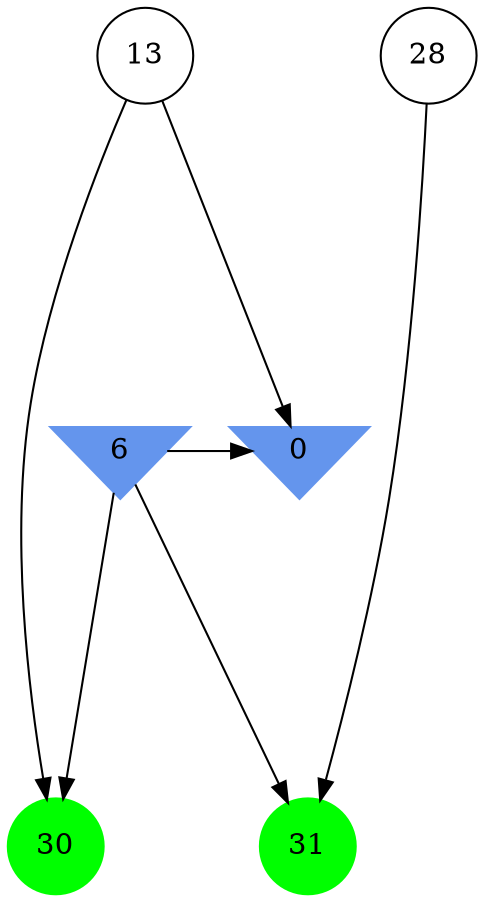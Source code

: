 digraph brain {
	ranksep=2.0;
	0 [shape=invtriangle,style=filled,color=cornflowerblue];
	6 [shape=invtriangle,style=filled,color=cornflowerblue];
	13 [shape=circle,color=black];
	28 [shape=circle,color=black];
	30 [shape=circle,style=filled,color=green];
	31 [shape=circle,style=filled,color=green];
	28	->	31;
	6	->	31;
	6	->	0;
	6	->	30;
	13	->	0;
	13	->	30;
	{ rank=same; 0; 6; }
	{ rank=same; 13; 28; }
	{ rank=same; 30; 31; }
}
